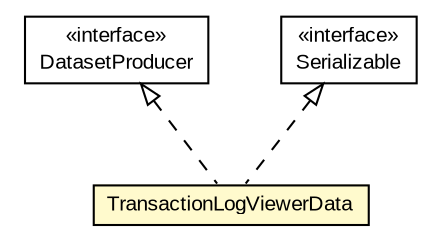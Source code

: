 #!/usr/local/bin/dot
#
# Class diagram 
# Generated by UMLGraph version R5_6-24-gf6e263 (http://www.umlgraph.org/)
#

digraph G {
	edge [fontname="arial",fontsize=10,labelfontname="arial",labelfontsize=10];
	node [fontname="arial",fontsize=10,shape=plaintext];
	nodesep=0.25;
	ranksep=0.5;
	// org.miloss.fgsms.presentation.TransactionLogViewerData
	c1226388 [label=<<table title="org.miloss.fgsms.presentation.TransactionLogViewerData" border="0" cellborder="1" cellspacing="0" cellpadding="2" port="p" bgcolor="lemonChiffon" href="./TransactionLogViewerData.html">
		<tr><td><table border="0" cellspacing="0" cellpadding="1">
<tr><td align="center" balign="center"> TransactionLogViewerData </td></tr>
		</table></td></tr>
		</table>>, URL="./TransactionLogViewerData.html", fontname="arial", fontcolor="black", fontsize=10.0];
	//org.miloss.fgsms.presentation.TransactionLogViewerData implements de.laures.cewolf.DatasetProducer
	c1226446:p -> c1226388:p [dir=back,arrowtail=empty,style=dashed];
	//org.miloss.fgsms.presentation.TransactionLogViewerData implements java.io.Serializable
	c1226447:p -> c1226388:p [dir=back,arrowtail=empty,style=dashed];
	// de.laures.cewolf.DatasetProducer
	c1226446 [label=<<table title="de.laures.cewolf.DatasetProducer" border="0" cellborder="1" cellspacing="0" cellpadding="2" port="p" href="http://java.sun.com/j2se/1.4.2/docs/api/de/laures/cewolf/DatasetProducer.html">
		<tr><td><table border="0" cellspacing="0" cellpadding="1">
<tr><td align="center" balign="center"> &#171;interface&#187; </td></tr>
<tr><td align="center" balign="center"> DatasetProducer </td></tr>
		</table></td></tr>
		</table>>, URL="http://java.sun.com/j2se/1.4.2/docs/api/de/laures/cewolf/DatasetProducer.html", fontname="arial", fontcolor="black", fontsize=10.0];
	// java.io.Serializable
	c1226447 [label=<<table title="java.io.Serializable" border="0" cellborder="1" cellspacing="0" cellpadding="2" port="p" href="http://java.sun.com/j2se/1.4.2/docs/api/java/io/Serializable.html">
		<tr><td><table border="0" cellspacing="0" cellpadding="1">
<tr><td align="center" balign="center"> &#171;interface&#187; </td></tr>
<tr><td align="center" balign="center"> Serializable </td></tr>
		</table></td></tr>
		</table>>, URL="http://java.sun.com/j2se/1.4.2/docs/api/java/io/Serializable.html", fontname="arial", fontcolor="black", fontsize=10.0];
}


